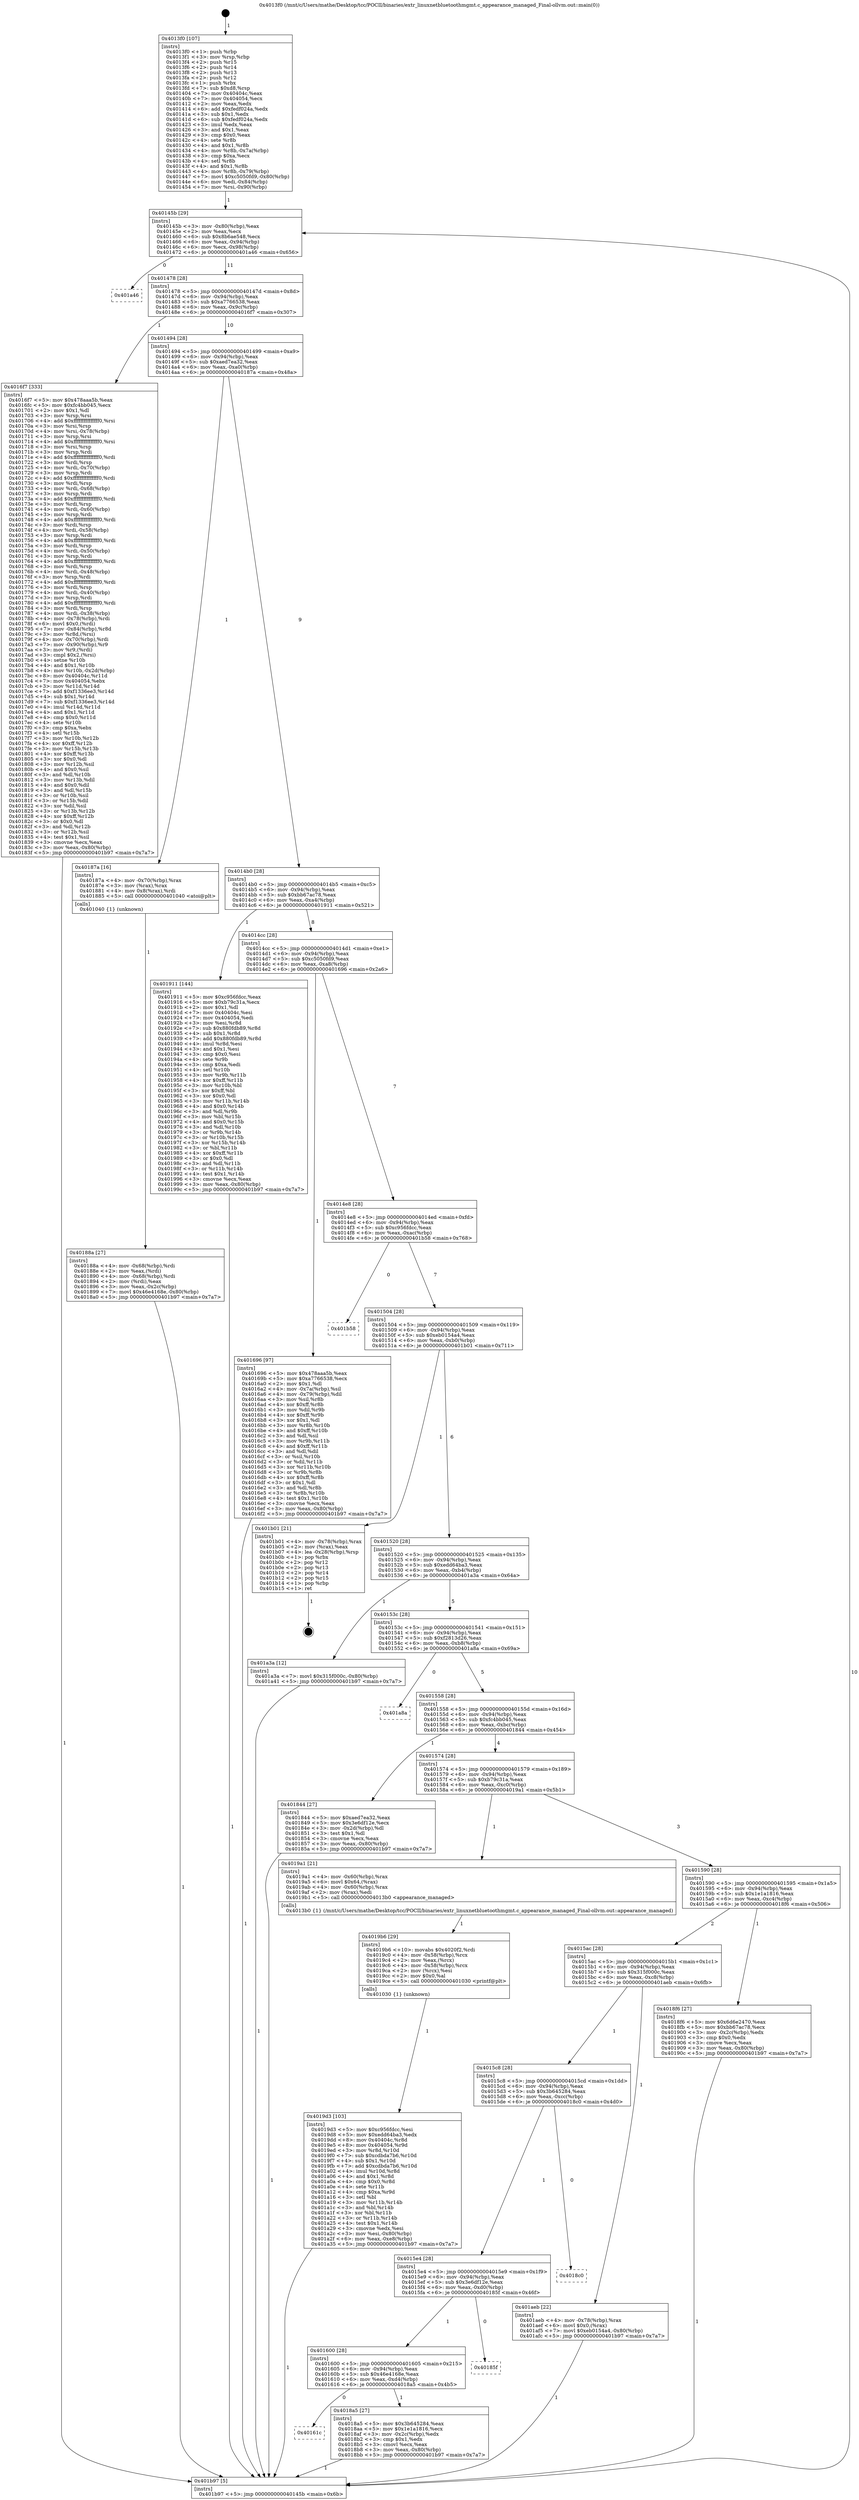 digraph "0x4013f0" {
  label = "0x4013f0 (/mnt/c/Users/mathe/Desktop/tcc/POCII/binaries/extr_linuxnetbluetoothmgmt.c_appearance_managed_Final-ollvm.out::main(0))"
  labelloc = "t"
  node[shape=record]

  Entry [label="",width=0.3,height=0.3,shape=circle,fillcolor=black,style=filled]
  "0x40145b" [label="{
     0x40145b [29]\l
     | [instrs]\l
     &nbsp;&nbsp;0x40145b \<+3\>: mov -0x80(%rbp),%eax\l
     &nbsp;&nbsp;0x40145e \<+2\>: mov %eax,%ecx\l
     &nbsp;&nbsp;0x401460 \<+6\>: sub $0x8b6ae548,%ecx\l
     &nbsp;&nbsp;0x401466 \<+6\>: mov %eax,-0x94(%rbp)\l
     &nbsp;&nbsp;0x40146c \<+6\>: mov %ecx,-0x98(%rbp)\l
     &nbsp;&nbsp;0x401472 \<+6\>: je 0000000000401a46 \<main+0x656\>\l
  }"]
  "0x401a46" [label="{
     0x401a46\l
  }", style=dashed]
  "0x401478" [label="{
     0x401478 [28]\l
     | [instrs]\l
     &nbsp;&nbsp;0x401478 \<+5\>: jmp 000000000040147d \<main+0x8d\>\l
     &nbsp;&nbsp;0x40147d \<+6\>: mov -0x94(%rbp),%eax\l
     &nbsp;&nbsp;0x401483 \<+5\>: sub $0xa7766538,%eax\l
     &nbsp;&nbsp;0x401488 \<+6\>: mov %eax,-0x9c(%rbp)\l
     &nbsp;&nbsp;0x40148e \<+6\>: je 00000000004016f7 \<main+0x307\>\l
  }"]
  Exit [label="",width=0.3,height=0.3,shape=circle,fillcolor=black,style=filled,peripheries=2]
  "0x4016f7" [label="{
     0x4016f7 [333]\l
     | [instrs]\l
     &nbsp;&nbsp;0x4016f7 \<+5\>: mov $0x478aaa5b,%eax\l
     &nbsp;&nbsp;0x4016fc \<+5\>: mov $0xfc4bb045,%ecx\l
     &nbsp;&nbsp;0x401701 \<+2\>: mov $0x1,%dl\l
     &nbsp;&nbsp;0x401703 \<+3\>: mov %rsp,%rsi\l
     &nbsp;&nbsp;0x401706 \<+4\>: add $0xfffffffffffffff0,%rsi\l
     &nbsp;&nbsp;0x40170a \<+3\>: mov %rsi,%rsp\l
     &nbsp;&nbsp;0x40170d \<+4\>: mov %rsi,-0x78(%rbp)\l
     &nbsp;&nbsp;0x401711 \<+3\>: mov %rsp,%rsi\l
     &nbsp;&nbsp;0x401714 \<+4\>: add $0xfffffffffffffff0,%rsi\l
     &nbsp;&nbsp;0x401718 \<+3\>: mov %rsi,%rsp\l
     &nbsp;&nbsp;0x40171b \<+3\>: mov %rsp,%rdi\l
     &nbsp;&nbsp;0x40171e \<+4\>: add $0xfffffffffffffff0,%rdi\l
     &nbsp;&nbsp;0x401722 \<+3\>: mov %rdi,%rsp\l
     &nbsp;&nbsp;0x401725 \<+4\>: mov %rdi,-0x70(%rbp)\l
     &nbsp;&nbsp;0x401729 \<+3\>: mov %rsp,%rdi\l
     &nbsp;&nbsp;0x40172c \<+4\>: add $0xfffffffffffffff0,%rdi\l
     &nbsp;&nbsp;0x401730 \<+3\>: mov %rdi,%rsp\l
     &nbsp;&nbsp;0x401733 \<+4\>: mov %rdi,-0x68(%rbp)\l
     &nbsp;&nbsp;0x401737 \<+3\>: mov %rsp,%rdi\l
     &nbsp;&nbsp;0x40173a \<+4\>: add $0xfffffffffffffff0,%rdi\l
     &nbsp;&nbsp;0x40173e \<+3\>: mov %rdi,%rsp\l
     &nbsp;&nbsp;0x401741 \<+4\>: mov %rdi,-0x60(%rbp)\l
     &nbsp;&nbsp;0x401745 \<+3\>: mov %rsp,%rdi\l
     &nbsp;&nbsp;0x401748 \<+4\>: add $0xfffffffffffffff0,%rdi\l
     &nbsp;&nbsp;0x40174c \<+3\>: mov %rdi,%rsp\l
     &nbsp;&nbsp;0x40174f \<+4\>: mov %rdi,-0x58(%rbp)\l
     &nbsp;&nbsp;0x401753 \<+3\>: mov %rsp,%rdi\l
     &nbsp;&nbsp;0x401756 \<+4\>: add $0xfffffffffffffff0,%rdi\l
     &nbsp;&nbsp;0x40175a \<+3\>: mov %rdi,%rsp\l
     &nbsp;&nbsp;0x40175d \<+4\>: mov %rdi,-0x50(%rbp)\l
     &nbsp;&nbsp;0x401761 \<+3\>: mov %rsp,%rdi\l
     &nbsp;&nbsp;0x401764 \<+4\>: add $0xfffffffffffffff0,%rdi\l
     &nbsp;&nbsp;0x401768 \<+3\>: mov %rdi,%rsp\l
     &nbsp;&nbsp;0x40176b \<+4\>: mov %rdi,-0x48(%rbp)\l
     &nbsp;&nbsp;0x40176f \<+3\>: mov %rsp,%rdi\l
     &nbsp;&nbsp;0x401772 \<+4\>: add $0xfffffffffffffff0,%rdi\l
     &nbsp;&nbsp;0x401776 \<+3\>: mov %rdi,%rsp\l
     &nbsp;&nbsp;0x401779 \<+4\>: mov %rdi,-0x40(%rbp)\l
     &nbsp;&nbsp;0x40177d \<+3\>: mov %rsp,%rdi\l
     &nbsp;&nbsp;0x401780 \<+4\>: add $0xfffffffffffffff0,%rdi\l
     &nbsp;&nbsp;0x401784 \<+3\>: mov %rdi,%rsp\l
     &nbsp;&nbsp;0x401787 \<+4\>: mov %rdi,-0x38(%rbp)\l
     &nbsp;&nbsp;0x40178b \<+4\>: mov -0x78(%rbp),%rdi\l
     &nbsp;&nbsp;0x40178f \<+6\>: movl $0x0,(%rdi)\l
     &nbsp;&nbsp;0x401795 \<+7\>: mov -0x84(%rbp),%r8d\l
     &nbsp;&nbsp;0x40179c \<+3\>: mov %r8d,(%rsi)\l
     &nbsp;&nbsp;0x40179f \<+4\>: mov -0x70(%rbp),%rdi\l
     &nbsp;&nbsp;0x4017a3 \<+7\>: mov -0x90(%rbp),%r9\l
     &nbsp;&nbsp;0x4017aa \<+3\>: mov %r9,(%rdi)\l
     &nbsp;&nbsp;0x4017ad \<+3\>: cmpl $0x2,(%rsi)\l
     &nbsp;&nbsp;0x4017b0 \<+4\>: setne %r10b\l
     &nbsp;&nbsp;0x4017b4 \<+4\>: and $0x1,%r10b\l
     &nbsp;&nbsp;0x4017b8 \<+4\>: mov %r10b,-0x2d(%rbp)\l
     &nbsp;&nbsp;0x4017bc \<+8\>: mov 0x40404c,%r11d\l
     &nbsp;&nbsp;0x4017c4 \<+7\>: mov 0x404054,%ebx\l
     &nbsp;&nbsp;0x4017cb \<+3\>: mov %r11d,%r14d\l
     &nbsp;&nbsp;0x4017ce \<+7\>: add $0xf1336ee3,%r14d\l
     &nbsp;&nbsp;0x4017d5 \<+4\>: sub $0x1,%r14d\l
     &nbsp;&nbsp;0x4017d9 \<+7\>: sub $0xf1336ee3,%r14d\l
     &nbsp;&nbsp;0x4017e0 \<+4\>: imul %r14d,%r11d\l
     &nbsp;&nbsp;0x4017e4 \<+4\>: and $0x1,%r11d\l
     &nbsp;&nbsp;0x4017e8 \<+4\>: cmp $0x0,%r11d\l
     &nbsp;&nbsp;0x4017ec \<+4\>: sete %r10b\l
     &nbsp;&nbsp;0x4017f0 \<+3\>: cmp $0xa,%ebx\l
     &nbsp;&nbsp;0x4017f3 \<+4\>: setl %r15b\l
     &nbsp;&nbsp;0x4017f7 \<+3\>: mov %r10b,%r12b\l
     &nbsp;&nbsp;0x4017fa \<+4\>: xor $0xff,%r12b\l
     &nbsp;&nbsp;0x4017fe \<+3\>: mov %r15b,%r13b\l
     &nbsp;&nbsp;0x401801 \<+4\>: xor $0xff,%r13b\l
     &nbsp;&nbsp;0x401805 \<+3\>: xor $0x0,%dl\l
     &nbsp;&nbsp;0x401808 \<+3\>: mov %r12b,%sil\l
     &nbsp;&nbsp;0x40180b \<+4\>: and $0x0,%sil\l
     &nbsp;&nbsp;0x40180f \<+3\>: and %dl,%r10b\l
     &nbsp;&nbsp;0x401812 \<+3\>: mov %r13b,%dil\l
     &nbsp;&nbsp;0x401815 \<+4\>: and $0x0,%dil\l
     &nbsp;&nbsp;0x401819 \<+3\>: and %dl,%r15b\l
     &nbsp;&nbsp;0x40181c \<+3\>: or %r10b,%sil\l
     &nbsp;&nbsp;0x40181f \<+3\>: or %r15b,%dil\l
     &nbsp;&nbsp;0x401822 \<+3\>: xor %dil,%sil\l
     &nbsp;&nbsp;0x401825 \<+3\>: or %r13b,%r12b\l
     &nbsp;&nbsp;0x401828 \<+4\>: xor $0xff,%r12b\l
     &nbsp;&nbsp;0x40182c \<+3\>: or $0x0,%dl\l
     &nbsp;&nbsp;0x40182f \<+3\>: and %dl,%r12b\l
     &nbsp;&nbsp;0x401832 \<+3\>: or %r12b,%sil\l
     &nbsp;&nbsp;0x401835 \<+4\>: test $0x1,%sil\l
     &nbsp;&nbsp;0x401839 \<+3\>: cmovne %ecx,%eax\l
     &nbsp;&nbsp;0x40183c \<+3\>: mov %eax,-0x80(%rbp)\l
     &nbsp;&nbsp;0x40183f \<+5\>: jmp 0000000000401b97 \<main+0x7a7\>\l
  }"]
  "0x401494" [label="{
     0x401494 [28]\l
     | [instrs]\l
     &nbsp;&nbsp;0x401494 \<+5\>: jmp 0000000000401499 \<main+0xa9\>\l
     &nbsp;&nbsp;0x401499 \<+6\>: mov -0x94(%rbp),%eax\l
     &nbsp;&nbsp;0x40149f \<+5\>: sub $0xaed7ea32,%eax\l
     &nbsp;&nbsp;0x4014a4 \<+6\>: mov %eax,-0xa0(%rbp)\l
     &nbsp;&nbsp;0x4014aa \<+6\>: je 000000000040187a \<main+0x48a\>\l
  }"]
  "0x4019d3" [label="{
     0x4019d3 [103]\l
     | [instrs]\l
     &nbsp;&nbsp;0x4019d3 \<+5\>: mov $0xc956fdcc,%esi\l
     &nbsp;&nbsp;0x4019d8 \<+5\>: mov $0xedd64ba3,%edx\l
     &nbsp;&nbsp;0x4019dd \<+8\>: mov 0x40404c,%r8d\l
     &nbsp;&nbsp;0x4019e5 \<+8\>: mov 0x404054,%r9d\l
     &nbsp;&nbsp;0x4019ed \<+3\>: mov %r8d,%r10d\l
     &nbsp;&nbsp;0x4019f0 \<+7\>: sub $0xcdbda7b6,%r10d\l
     &nbsp;&nbsp;0x4019f7 \<+4\>: sub $0x1,%r10d\l
     &nbsp;&nbsp;0x4019fb \<+7\>: add $0xcdbda7b6,%r10d\l
     &nbsp;&nbsp;0x401a02 \<+4\>: imul %r10d,%r8d\l
     &nbsp;&nbsp;0x401a06 \<+4\>: and $0x1,%r8d\l
     &nbsp;&nbsp;0x401a0a \<+4\>: cmp $0x0,%r8d\l
     &nbsp;&nbsp;0x401a0e \<+4\>: sete %r11b\l
     &nbsp;&nbsp;0x401a12 \<+4\>: cmp $0xa,%r9d\l
     &nbsp;&nbsp;0x401a16 \<+3\>: setl %bl\l
     &nbsp;&nbsp;0x401a19 \<+3\>: mov %r11b,%r14b\l
     &nbsp;&nbsp;0x401a1c \<+3\>: and %bl,%r14b\l
     &nbsp;&nbsp;0x401a1f \<+3\>: xor %bl,%r11b\l
     &nbsp;&nbsp;0x401a22 \<+3\>: or %r11b,%r14b\l
     &nbsp;&nbsp;0x401a25 \<+4\>: test $0x1,%r14b\l
     &nbsp;&nbsp;0x401a29 \<+3\>: cmovne %edx,%esi\l
     &nbsp;&nbsp;0x401a2c \<+3\>: mov %esi,-0x80(%rbp)\l
     &nbsp;&nbsp;0x401a2f \<+6\>: mov %eax,-0xe8(%rbp)\l
     &nbsp;&nbsp;0x401a35 \<+5\>: jmp 0000000000401b97 \<main+0x7a7\>\l
  }"]
  "0x40187a" [label="{
     0x40187a [16]\l
     | [instrs]\l
     &nbsp;&nbsp;0x40187a \<+4\>: mov -0x70(%rbp),%rax\l
     &nbsp;&nbsp;0x40187e \<+3\>: mov (%rax),%rax\l
     &nbsp;&nbsp;0x401881 \<+4\>: mov 0x8(%rax),%rdi\l
     &nbsp;&nbsp;0x401885 \<+5\>: call 0000000000401040 \<atoi@plt\>\l
     | [calls]\l
     &nbsp;&nbsp;0x401040 \{1\} (unknown)\l
  }"]
  "0x4014b0" [label="{
     0x4014b0 [28]\l
     | [instrs]\l
     &nbsp;&nbsp;0x4014b0 \<+5\>: jmp 00000000004014b5 \<main+0xc5\>\l
     &nbsp;&nbsp;0x4014b5 \<+6\>: mov -0x94(%rbp),%eax\l
     &nbsp;&nbsp;0x4014bb \<+5\>: sub $0xbb67ac78,%eax\l
     &nbsp;&nbsp;0x4014c0 \<+6\>: mov %eax,-0xa4(%rbp)\l
     &nbsp;&nbsp;0x4014c6 \<+6\>: je 0000000000401911 \<main+0x521\>\l
  }"]
  "0x4019b6" [label="{
     0x4019b6 [29]\l
     | [instrs]\l
     &nbsp;&nbsp;0x4019b6 \<+10\>: movabs $0x4020f2,%rdi\l
     &nbsp;&nbsp;0x4019c0 \<+4\>: mov -0x58(%rbp),%rcx\l
     &nbsp;&nbsp;0x4019c4 \<+2\>: mov %eax,(%rcx)\l
     &nbsp;&nbsp;0x4019c6 \<+4\>: mov -0x58(%rbp),%rcx\l
     &nbsp;&nbsp;0x4019ca \<+2\>: mov (%rcx),%esi\l
     &nbsp;&nbsp;0x4019cc \<+2\>: mov $0x0,%al\l
     &nbsp;&nbsp;0x4019ce \<+5\>: call 0000000000401030 \<printf@plt\>\l
     | [calls]\l
     &nbsp;&nbsp;0x401030 \{1\} (unknown)\l
  }"]
  "0x401911" [label="{
     0x401911 [144]\l
     | [instrs]\l
     &nbsp;&nbsp;0x401911 \<+5\>: mov $0xc956fdcc,%eax\l
     &nbsp;&nbsp;0x401916 \<+5\>: mov $0xb79c31a,%ecx\l
     &nbsp;&nbsp;0x40191b \<+2\>: mov $0x1,%dl\l
     &nbsp;&nbsp;0x40191d \<+7\>: mov 0x40404c,%esi\l
     &nbsp;&nbsp;0x401924 \<+7\>: mov 0x404054,%edi\l
     &nbsp;&nbsp;0x40192b \<+3\>: mov %esi,%r8d\l
     &nbsp;&nbsp;0x40192e \<+7\>: sub $0x880fdb89,%r8d\l
     &nbsp;&nbsp;0x401935 \<+4\>: sub $0x1,%r8d\l
     &nbsp;&nbsp;0x401939 \<+7\>: add $0x880fdb89,%r8d\l
     &nbsp;&nbsp;0x401940 \<+4\>: imul %r8d,%esi\l
     &nbsp;&nbsp;0x401944 \<+3\>: and $0x1,%esi\l
     &nbsp;&nbsp;0x401947 \<+3\>: cmp $0x0,%esi\l
     &nbsp;&nbsp;0x40194a \<+4\>: sete %r9b\l
     &nbsp;&nbsp;0x40194e \<+3\>: cmp $0xa,%edi\l
     &nbsp;&nbsp;0x401951 \<+4\>: setl %r10b\l
     &nbsp;&nbsp;0x401955 \<+3\>: mov %r9b,%r11b\l
     &nbsp;&nbsp;0x401958 \<+4\>: xor $0xff,%r11b\l
     &nbsp;&nbsp;0x40195c \<+3\>: mov %r10b,%bl\l
     &nbsp;&nbsp;0x40195f \<+3\>: xor $0xff,%bl\l
     &nbsp;&nbsp;0x401962 \<+3\>: xor $0x0,%dl\l
     &nbsp;&nbsp;0x401965 \<+3\>: mov %r11b,%r14b\l
     &nbsp;&nbsp;0x401968 \<+4\>: and $0x0,%r14b\l
     &nbsp;&nbsp;0x40196c \<+3\>: and %dl,%r9b\l
     &nbsp;&nbsp;0x40196f \<+3\>: mov %bl,%r15b\l
     &nbsp;&nbsp;0x401972 \<+4\>: and $0x0,%r15b\l
     &nbsp;&nbsp;0x401976 \<+3\>: and %dl,%r10b\l
     &nbsp;&nbsp;0x401979 \<+3\>: or %r9b,%r14b\l
     &nbsp;&nbsp;0x40197c \<+3\>: or %r10b,%r15b\l
     &nbsp;&nbsp;0x40197f \<+3\>: xor %r15b,%r14b\l
     &nbsp;&nbsp;0x401982 \<+3\>: or %bl,%r11b\l
     &nbsp;&nbsp;0x401985 \<+4\>: xor $0xff,%r11b\l
     &nbsp;&nbsp;0x401989 \<+3\>: or $0x0,%dl\l
     &nbsp;&nbsp;0x40198c \<+3\>: and %dl,%r11b\l
     &nbsp;&nbsp;0x40198f \<+3\>: or %r11b,%r14b\l
     &nbsp;&nbsp;0x401992 \<+4\>: test $0x1,%r14b\l
     &nbsp;&nbsp;0x401996 \<+3\>: cmovne %ecx,%eax\l
     &nbsp;&nbsp;0x401999 \<+3\>: mov %eax,-0x80(%rbp)\l
     &nbsp;&nbsp;0x40199c \<+5\>: jmp 0000000000401b97 \<main+0x7a7\>\l
  }"]
  "0x4014cc" [label="{
     0x4014cc [28]\l
     | [instrs]\l
     &nbsp;&nbsp;0x4014cc \<+5\>: jmp 00000000004014d1 \<main+0xe1\>\l
     &nbsp;&nbsp;0x4014d1 \<+6\>: mov -0x94(%rbp),%eax\l
     &nbsp;&nbsp;0x4014d7 \<+5\>: sub $0xc5050fd9,%eax\l
     &nbsp;&nbsp;0x4014dc \<+6\>: mov %eax,-0xa8(%rbp)\l
     &nbsp;&nbsp;0x4014e2 \<+6\>: je 0000000000401696 \<main+0x2a6\>\l
  }"]
  "0x40161c" [label="{
     0x40161c\l
  }", style=dashed]
  "0x401696" [label="{
     0x401696 [97]\l
     | [instrs]\l
     &nbsp;&nbsp;0x401696 \<+5\>: mov $0x478aaa5b,%eax\l
     &nbsp;&nbsp;0x40169b \<+5\>: mov $0xa7766538,%ecx\l
     &nbsp;&nbsp;0x4016a0 \<+2\>: mov $0x1,%dl\l
     &nbsp;&nbsp;0x4016a2 \<+4\>: mov -0x7a(%rbp),%sil\l
     &nbsp;&nbsp;0x4016a6 \<+4\>: mov -0x79(%rbp),%dil\l
     &nbsp;&nbsp;0x4016aa \<+3\>: mov %sil,%r8b\l
     &nbsp;&nbsp;0x4016ad \<+4\>: xor $0xff,%r8b\l
     &nbsp;&nbsp;0x4016b1 \<+3\>: mov %dil,%r9b\l
     &nbsp;&nbsp;0x4016b4 \<+4\>: xor $0xff,%r9b\l
     &nbsp;&nbsp;0x4016b8 \<+3\>: xor $0x1,%dl\l
     &nbsp;&nbsp;0x4016bb \<+3\>: mov %r8b,%r10b\l
     &nbsp;&nbsp;0x4016be \<+4\>: and $0xff,%r10b\l
     &nbsp;&nbsp;0x4016c2 \<+3\>: and %dl,%sil\l
     &nbsp;&nbsp;0x4016c5 \<+3\>: mov %r9b,%r11b\l
     &nbsp;&nbsp;0x4016c8 \<+4\>: and $0xff,%r11b\l
     &nbsp;&nbsp;0x4016cc \<+3\>: and %dl,%dil\l
     &nbsp;&nbsp;0x4016cf \<+3\>: or %sil,%r10b\l
     &nbsp;&nbsp;0x4016d2 \<+3\>: or %dil,%r11b\l
     &nbsp;&nbsp;0x4016d5 \<+3\>: xor %r11b,%r10b\l
     &nbsp;&nbsp;0x4016d8 \<+3\>: or %r9b,%r8b\l
     &nbsp;&nbsp;0x4016db \<+4\>: xor $0xff,%r8b\l
     &nbsp;&nbsp;0x4016df \<+3\>: or $0x1,%dl\l
     &nbsp;&nbsp;0x4016e2 \<+3\>: and %dl,%r8b\l
     &nbsp;&nbsp;0x4016e5 \<+3\>: or %r8b,%r10b\l
     &nbsp;&nbsp;0x4016e8 \<+4\>: test $0x1,%r10b\l
     &nbsp;&nbsp;0x4016ec \<+3\>: cmovne %ecx,%eax\l
     &nbsp;&nbsp;0x4016ef \<+3\>: mov %eax,-0x80(%rbp)\l
     &nbsp;&nbsp;0x4016f2 \<+5\>: jmp 0000000000401b97 \<main+0x7a7\>\l
  }"]
  "0x4014e8" [label="{
     0x4014e8 [28]\l
     | [instrs]\l
     &nbsp;&nbsp;0x4014e8 \<+5\>: jmp 00000000004014ed \<main+0xfd\>\l
     &nbsp;&nbsp;0x4014ed \<+6\>: mov -0x94(%rbp),%eax\l
     &nbsp;&nbsp;0x4014f3 \<+5\>: sub $0xc956fdcc,%eax\l
     &nbsp;&nbsp;0x4014f8 \<+6\>: mov %eax,-0xac(%rbp)\l
     &nbsp;&nbsp;0x4014fe \<+6\>: je 0000000000401b58 \<main+0x768\>\l
  }"]
  "0x401b97" [label="{
     0x401b97 [5]\l
     | [instrs]\l
     &nbsp;&nbsp;0x401b97 \<+5\>: jmp 000000000040145b \<main+0x6b\>\l
  }"]
  "0x4013f0" [label="{
     0x4013f0 [107]\l
     | [instrs]\l
     &nbsp;&nbsp;0x4013f0 \<+1\>: push %rbp\l
     &nbsp;&nbsp;0x4013f1 \<+3\>: mov %rsp,%rbp\l
     &nbsp;&nbsp;0x4013f4 \<+2\>: push %r15\l
     &nbsp;&nbsp;0x4013f6 \<+2\>: push %r14\l
     &nbsp;&nbsp;0x4013f8 \<+2\>: push %r13\l
     &nbsp;&nbsp;0x4013fa \<+2\>: push %r12\l
     &nbsp;&nbsp;0x4013fc \<+1\>: push %rbx\l
     &nbsp;&nbsp;0x4013fd \<+7\>: sub $0xd8,%rsp\l
     &nbsp;&nbsp;0x401404 \<+7\>: mov 0x40404c,%eax\l
     &nbsp;&nbsp;0x40140b \<+7\>: mov 0x404054,%ecx\l
     &nbsp;&nbsp;0x401412 \<+2\>: mov %eax,%edx\l
     &nbsp;&nbsp;0x401414 \<+6\>: add $0xfedf024a,%edx\l
     &nbsp;&nbsp;0x40141a \<+3\>: sub $0x1,%edx\l
     &nbsp;&nbsp;0x40141d \<+6\>: sub $0xfedf024a,%edx\l
     &nbsp;&nbsp;0x401423 \<+3\>: imul %edx,%eax\l
     &nbsp;&nbsp;0x401426 \<+3\>: and $0x1,%eax\l
     &nbsp;&nbsp;0x401429 \<+3\>: cmp $0x0,%eax\l
     &nbsp;&nbsp;0x40142c \<+4\>: sete %r8b\l
     &nbsp;&nbsp;0x401430 \<+4\>: and $0x1,%r8b\l
     &nbsp;&nbsp;0x401434 \<+4\>: mov %r8b,-0x7a(%rbp)\l
     &nbsp;&nbsp;0x401438 \<+3\>: cmp $0xa,%ecx\l
     &nbsp;&nbsp;0x40143b \<+4\>: setl %r8b\l
     &nbsp;&nbsp;0x40143f \<+4\>: and $0x1,%r8b\l
     &nbsp;&nbsp;0x401443 \<+4\>: mov %r8b,-0x79(%rbp)\l
     &nbsp;&nbsp;0x401447 \<+7\>: movl $0xc5050fd9,-0x80(%rbp)\l
     &nbsp;&nbsp;0x40144e \<+6\>: mov %edi,-0x84(%rbp)\l
     &nbsp;&nbsp;0x401454 \<+7\>: mov %rsi,-0x90(%rbp)\l
  }"]
  "0x4018a5" [label="{
     0x4018a5 [27]\l
     | [instrs]\l
     &nbsp;&nbsp;0x4018a5 \<+5\>: mov $0x3b645284,%eax\l
     &nbsp;&nbsp;0x4018aa \<+5\>: mov $0x1e1a1816,%ecx\l
     &nbsp;&nbsp;0x4018af \<+3\>: mov -0x2c(%rbp),%edx\l
     &nbsp;&nbsp;0x4018b2 \<+3\>: cmp $0x1,%edx\l
     &nbsp;&nbsp;0x4018b5 \<+3\>: cmovl %ecx,%eax\l
     &nbsp;&nbsp;0x4018b8 \<+3\>: mov %eax,-0x80(%rbp)\l
     &nbsp;&nbsp;0x4018bb \<+5\>: jmp 0000000000401b97 \<main+0x7a7\>\l
  }"]
  "0x401600" [label="{
     0x401600 [28]\l
     | [instrs]\l
     &nbsp;&nbsp;0x401600 \<+5\>: jmp 0000000000401605 \<main+0x215\>\l
     &nbsp;&nbsp;0x401605 \<+6\>: mov -0x94(%rbp),%eax\l
     &nbsp;&nbsp;0x40160b \<+5\>: sub $0x46e4168e,%eax\l
     &nbsp;&nbsp;0x401610 \<+6\>: mov %eax,-0xd4(%rbp)\l
     &nbsp;&nbsp;0x401616 \<+6\>: je 00000000004018a5 \<main+0x4b5\>\l
  }"]
  "0x401b58" [label="{
     0x401b58\l
  }", style=dashed]
  "0x401504" [label="{
     0x401504 [28]\l
     | [instrs]\l
     &nbsp;&nbsp;0x401504 \<+5\>: jmp 0000000000401509 \<main+0x119\>\l
     &nbsp;&nbsp;0x401509 \<+6\>: mov -0x94(%rbp),%eax\l
     &nbsp;&nbsp;0x40150f \<+5\>: sub $0xeb0154a4,%eax\l
     &nbsp;&nbsp;0x401514 \<+6\>: mov %eax,-0xb0(%rbp)\l
     &nbsp;&nbsp;0x40151a \<+6\>: je 0000000000401b01 \<main+0x711\>\l
  }"]
  "0x40185f" [label="{
     0x40185f\l
  }", style=dashed]
  "0x401b01" [label="{
     0x401b01 [21]\l
     | [instrs]\l
     &nbsp;&nbsp;0x401b01 \<+4\>: mov -0x78(%rbp),%rax\l
     &nbsp;&nbsp;0x401b05 \<+2\>: mov (%rax),%eax\l
     &nbsp;&nbsp;0x401b07 \<+4\>: lea -0x28(%rbp),%rsp\l
     &nbsp;&nbsp;0x401b0b \<+1\>: pop %rbx\l
     &nbsp;&nbsp;0x401b0c \<+2\>: pop %r12\l
     &nbsp;&nbsp;0x401b0e \<+2\>: pop %r13\l
     &nbsp;&nbsp;0x401b10 \<+2\>: pop %r14\l
     &nbsp;&nbsp;0x401b12 \<+2\>: pop %r15\l
     &nbsp;&nbsp;0x401b14 \<+1\>: pop %rbp\l
     &nbsp;&nbsp;0x401b15 \<+1\>: ret\l
  }"]
  "0x401520" [label="{
     0x401520 [28]\l
     | [instrs]\l
     &nbsp;&nbsp;0x401520 \<+5\>: jmp 0000000000401525 \<main+0x135\>\l
     &nbsp;&nbsp;0x401525 \<+6\>: mov -0x94(%rbp),%eax\l
     &nbsp;&nbsp;0x40152b \<+5\>: sub $0xedd64ba3,%eax\l
     &nbsp;&nbsp;0x401530 \<+6\>: mov %eax,-0xb4(%rbp)\l
     &nbsp;&nbsp;0x401536 \<+6\>: je 0000000000401a3a \<main+0x64a\>\l
  }"]
  "0x4015e4" [label="{
     0x4015e4 [28]\l
     | [instrs]\l
     &nbsp;&nbsp;0x4015e4 \<+5\>: jmp 00000000004015e9 \<main+0x1f9\>\l
     &nbsp;&nbsp;0x4015e9 \<+6\>: mov -0x94(%rbp),%eax\l
     &nbsp;&nbsp;0x4015ef \<+5\>: sub $0x3e6df12e,%eax\l
     &nbsp;&nbsp;0x4015f4 \<+6\>: mov %eax,-0xd0(%rbp)\l
     &nbsp;&nbsp;0x4015fa \<+6\>: je 000000000040185f \<main+0x46f\>\l
  }"]
  "0x401a3a" [label="{
     0x401a3a [12]\l
     | [instrs]\l
     &nbsp;&nbsp;0x401a3a \<+7\>: movl $0x315f000c,-0x80(%rbp)\l
     &nbsp;&nbsp;0x401a41 \<+5\>: jmp 0000000000401b97 \<main+0x7a7\>\l
  }"]
  "0x40153c" [label="{
     0x40153c [28]\l
     | [instrs]\l
     &nbsp;&nbsp;0x40153c \<+5\>: jmp 0000000000401541 \<main+0x151\>\l
     &nbsp;&nbsp;0x401541 \<+6\>: mov -0x94(%rbp),%eax\l
     &nbsp;&nbsp;0x401547 \<+5\>: sub $0xf2813d26,%eax\l
     &nbsp;&nbsp;0x40154c \<+6\>: mov %eax,-0xb8(%rbp)\l
     &nbsp;&nbsp;0x401552 \<+6\>: je 0000000000401a8a \<main+0x69a\>\l
  }"]
  "0x4018c0" [label="{
     0x4018c0\l
  }", style=dashed]
  "0x401a8a" [label="{
     0x401a8a\l
  }", style=dashed]
  "0x401558" [label="{
     0x401558 [28]\l
     | [instrs]\l
     &nbsp;&nbsp;0x401558 \<+5\>: jmp 000000000040155d \<main+0x16d\>\l
     &nbsp;&nbsp;0x40155d \<+6\>: mov -0x94(%rbp),%eax\l
     &nbsp;&nbsp;0x401563 \<+5\>: sub $0xfc4bb045,%eax\l
     &nbsp;&nbsp;0x401568 \<+6\>: mov %eax,-0xbc(%rbp)\l
     &nbsp;&nbsp;0x40156e \<+6\>: je 0000000000401844 \<main+0x454\>\l
  }"]
  "0x4015c8" [label="{
     0x4015c8 [28]\l
     | [instrs]\l
     &nbsp;&nbsp;0x4015c8 \<+5\>: jmp 00000000004015cd \<main+0x1dd\>\l
     &nbsp;&nbsp;0x4015cd \<+6\>: mov -0x94(%rbp),%eax\l
     &nbsp;&nbsp;0x4015d3 \<+5\>: sub $0x3b645284,%eax\l
     &nbsp;&nbsp;0x4015d8 \<+6\>: mov %eax,-0xcc(%rbp)\l
     &nbsp;&nbsp;0x4015de \<+6\>: je 00000000004018c0 \<main+0x4d0\>\l
  }"]
  "0x401844" [label="{
     0x401844 [27]\l
     | [instrs]\l
     &nbsp;&nbsp;0x401844 \<+5\>: mov $0xaed7ea32,%eax\l
     &nbsp;&nbsp;0x401849 \<+5\>: mov $0x3e6df12e,%ecx\l
     &nbsp;&nbsp;0x40184e \<+3\>: mov -0x2d(%rbp),%dl\l
     &nbsp;&nbsp;0x401851 \<+3\>: test $0x1,%dl\l
     &nbsp;&nbsp;0x401854 \<+3\>: cmovne %ecx,%eax\l
     &nbsp;&nbsp;0x401857 \<+3\>: mov %eax,-0x80(%rbp)\l
     &nbsp;&nbsp;0x40185a \<+5\>: jmp 0000000000401b97 \<main+0x7a7\>\l
  }"]
  "0x401574" [label="{
     0x401574 [28]\l
     | [instrs]\l
     &nbsp;&nbsp;0x401574 \<+5\>: jmp 0000000000401579 \<main+0x189\>\l
     &nbsp;&nbsp;0x401579 \<+6\>: mov -0x94(%rbp),%eax\l
     &nbsp;&nbsp;0x40157f \<+5\>: sub $0xb79c31a,%eax\l
     &nbsp;&nbsp;0x401584 \<+6\>: mov %eax,-0xc0(%rbp)\l
     &nbsp;&nbsp;0x40158a \<+6\>: je 00000000004019a1 \<main+0x5b1\>\l
  }"]
  "0x40188a" [label="{
     0x40188a [27]\l
     | [instrs]\l
     &nbsp;&nbsp;0x40188a \<+4\>: mov -0x68(%rbp),%rdi\l
     &nbsp;&nbsp;0x40188e \<+2\>: mov %eax,(%rdi)\l
     &nbsp;&nbsp;0x401890 \<+4\>: mov -0x68(%rbp),%rdi\l
     &nbsp;&nbsp;0x401894 \<+2\>: mov (%rdi),%eax\l
     &nbsp;&nbsp;0x401896 \<+3\>: mov %eax,-0x2c(%rbp)\l
     &nbsp;&nbsp;0x401899 \<+7\>: movl $0x46e4168e,-0x80(%rbp)\l
     &nbsp;&nbsp;0x4018a0 \<+5\>: jmp 0000000000401b97 \<main+0x7a7\>\l
  }"]
  "0x401aeb" [label="{
     0x401aeb [22]\l
     | [instrs]\l
     &nbsp;&nbsp;0x401aeb \<+4\>: mov -0x78(%rbp),%rax\l
     &nbsp;&nbsp;0x401aef \<+6\>: movl $0x0,(%rax)\l
     &nbsp;&nbsp;0x401af5 \<+7\>: movl $0xeb0154a4,-0x80(%rbp)\l
     &nbsp;&nbsp;0x401afc \<+5\>: jmp 0000000000401b97 \<main+0x7a7\>\l
  }"]
  "0x4019a1" [label="{
     0x4019a1 [21]\l
     | [instrs]\l
     &nbsp;&nbsp;0x4019a1 \<+4\>: mov -0x60(%rbp),%rax\l
     &nbsp;&nbsp;0x4019a5 \<+6\>: movl $0x64,(%rax)\l
     &nbsp;&nbsp;0x4019ab \<+4\>: mov -0x60(%rbp),%rax\l
     &nbsp;&nbsp;0x4019af \<+2\>: mov (%rax),%edi\l
     &nbsp;&nbsp;0x4019b1 \<+5\>: call 00000000004013b0 \<appearance_managed\>\l
     | [calls]\l
     &nbsp;&nbsp;0x4013b0 \{1\} (/mnt/c/Users/mathe/Desktop/tcc/POCII/binaries/extr_linuxnetbluetoothmgmt.c_appearance_managed_Final-ollvm.out::appearance_managed)\l
  }"]
  "0x401590" [label="{
     0x401590 [28]\l
     | [instrs]\l
     &nbsp;&nbsp;0x401590 \<+5\>: jmp 0000000000401595 \<main+0x1a5\>\l
     &nbsp;&nbsp;0x401595 \<+6\>: mov -0x94(%rbp),%eax\l
     &nbsp;&nbsp;0x40159b \<+5\>: sub $0x1e1a1816,%eax\l
     &nbsp;&nbsp;0x4015a0 \<+6\>: mov %eax,-0xc4(%rbp)\l
     &nbsp;&nbsp;0x4015a6 \<+6\>: je 00000000004018f6 \<main+0x506\>\l
  }"]
  "0x4015ac" [label="{
     0x4015ac [28]\l
     | [instrs]\l
     &nbsp;&nbsp;0x4015ac \<+5\>: jmp 00000000004015b1 \<main+0x1c1\>\l
     &nbsp;&nbsp;0x4015b1 \<+6\>: mov -0x94(%rbp),%eax\l
     &nbsp;&nbsp;0x4015b7 \<+5\>: sub $0x315f000c,%eax\l
     &nbsp;&nbsp;0x4015bc \<+6\>: mov %eax,-0xc8(%rbp)\l
     &nbsp;&nbsp;0x4015c2 \<+6\>: je 0000000000401aeb \<main+0x6fb\>\l
  }"]
  "0x4018f6" [label="{
     0x4018f6 [27]\l
     | [instrs]\l
     &nbsp;&nbsp;0x4018f6 \<+5\>: mov $0x6d6e2470,%eax\l
     &nbsp;&nbsp;0x4018fb \<+5\>: mov $0xbb67ac78,%ecx\l
     &nbsp;&nbsp;0x401900 \<+3\>: mov -0x2c(%rbp),%edx\l
     &nbsp;&nbsp;0x401903 \<+3\>: cmp $0x0,%edx\l
     &nbsp;&nbsp;0x401906 \<+3\>: cmove %ecx,%eax\l
     &nbsp;&nbsp;0x401909 \<+3\>: mov %eax,-0x80(%rbp)\l
     &nbsp;&nbsp;0x40190c \<+5\>: jmp 0000000000401b97 \<main+0x7a7\>\l
  }"]
  Entry -> "0x4013f0" [label=" 1"]
  "0x40145b" -> "0x401a46" [label=" 0"]
  "0x40145b" -> "0x401478" [label=" 11"]
  "0x401b01" -> Exit [label=" 1"]
  "0x401478" -> "0x4016f7" [label=" 1"]
  "0x401478" -> "0x401494" [label=" 10"]
  "0x401aeb" -> "0x401b97" [label=" 1"]
  "0x401494" -> "0x40187a" [label=" 1"]
  "0x401494" -> "0x4014b0" [label=" 9"]
  "0x401a3a" -> "0x401b97" [label=" 1"]
  "0x4014b0" -> "0x401911" [label=" 1"]
  "0x4014b0" -> "0x4014cc" [label=" 8"]
  "0x4019d3" -> "0x401b97" [label=" 1"]
  "0x4014cc" -> "0x401696" [label=" 1"]
  "0x4014cc" -> "0x4014e8" [label=" 7"]
  "0x401696" -> "0x401b97" [label=" 1"]
  "0x4013f0" -> "0x40145b" [label=" 1"]
  "0x401b97" -> "0x40145b" [label=" 10"]
  "0x4019b6" -> "0x4019d3" [label=" 1"]
  "0x4016f7" -> "0x401b97" [label=" 1"]
  "0x4019a1" -> "0x4019b6" [label=" 1"]
  "0x4014e8" -> "0x401b58" [label=" 0"]
  "0x4014e8" -> "0x401504" [label=" 7"]
  "0x4018f6" -> "0x401b97" [label=" 1"]
  "0x401504" -> "0x401b01" [label=" 1"]
  "0x401504" -> "0x401520" [label=" 6"]
  "0x4018a5" -> "0x401b97" [label=" 1"]
  "0x401520" -> "0x401a3a" [label=" 1"]
  "0x401520" -> "0x40153c" [label=" 5"]
  "0x401600" -> "0x4018a5" [label=" 1"]
  "0x40153c" -> "0x401a8a" [label=" 0"]
  "0x40153c" -> "0x401558" [label=" 5"]
  "0x401911" -> "0x401b97" [label=" 1"]
  "0x401558" -> "0x401844" [label=" 1"]
  "0x401558" -> "0x401574" [label=" 4"]
  "0x401844" -> "0x401b97" [label=" 1"]
  "0x40187a" -> "0x40188a" [label=" 1"]
  "0x40188a" -> "0x401b97" [label=" 1"]
  "0x4015e4" -> "0x40185f" [label=" 0"]
  "0x401574" -> "0x4019a1" [label=" 1"]
  "0x401574" -> "0x401590" [label=" 3"]
  "0x401600" -> "0x40161c" [label=" 0"]
  "0x401590" -> "0x4018f6" [label=" 1"]
  "0x401590" -> "0x4015ac" [label=" 2"]
  "0x4015c8" -> "0x4015e4" [label=" 1"]
  "0x4015ac" -> "0x401aeb" [label=" 1"]
  "0x4015ac" -> "0x4015c8" [label=" 1"]
  "0x4015e4" -> "0x401600" [label=" 1"]
  "0x4015c8" -> "0x4018c0" [label=" 0"]
}
